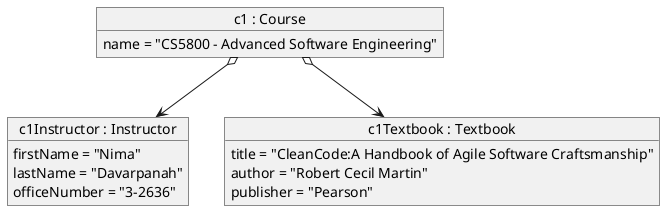 @startuml
object "c1 : Course" as course {
    name = "CS5800 - Advanced Software Engineering"
}
object "c1Instructor : Instructor" as instructor {
    firstName = "Nima"
    lastName = "Davarpanah"
    officeNumber = "3-2636"
}
object "c1Textbook : Textbook" as textbook {
    title = "CleanCode:A Handbook of Agile Software Craftsmanship"
    author = "Robert Cecil Martin"
    publisher = "Pearson"
}

course o--> instructor
course o--> textbook
@enduml
